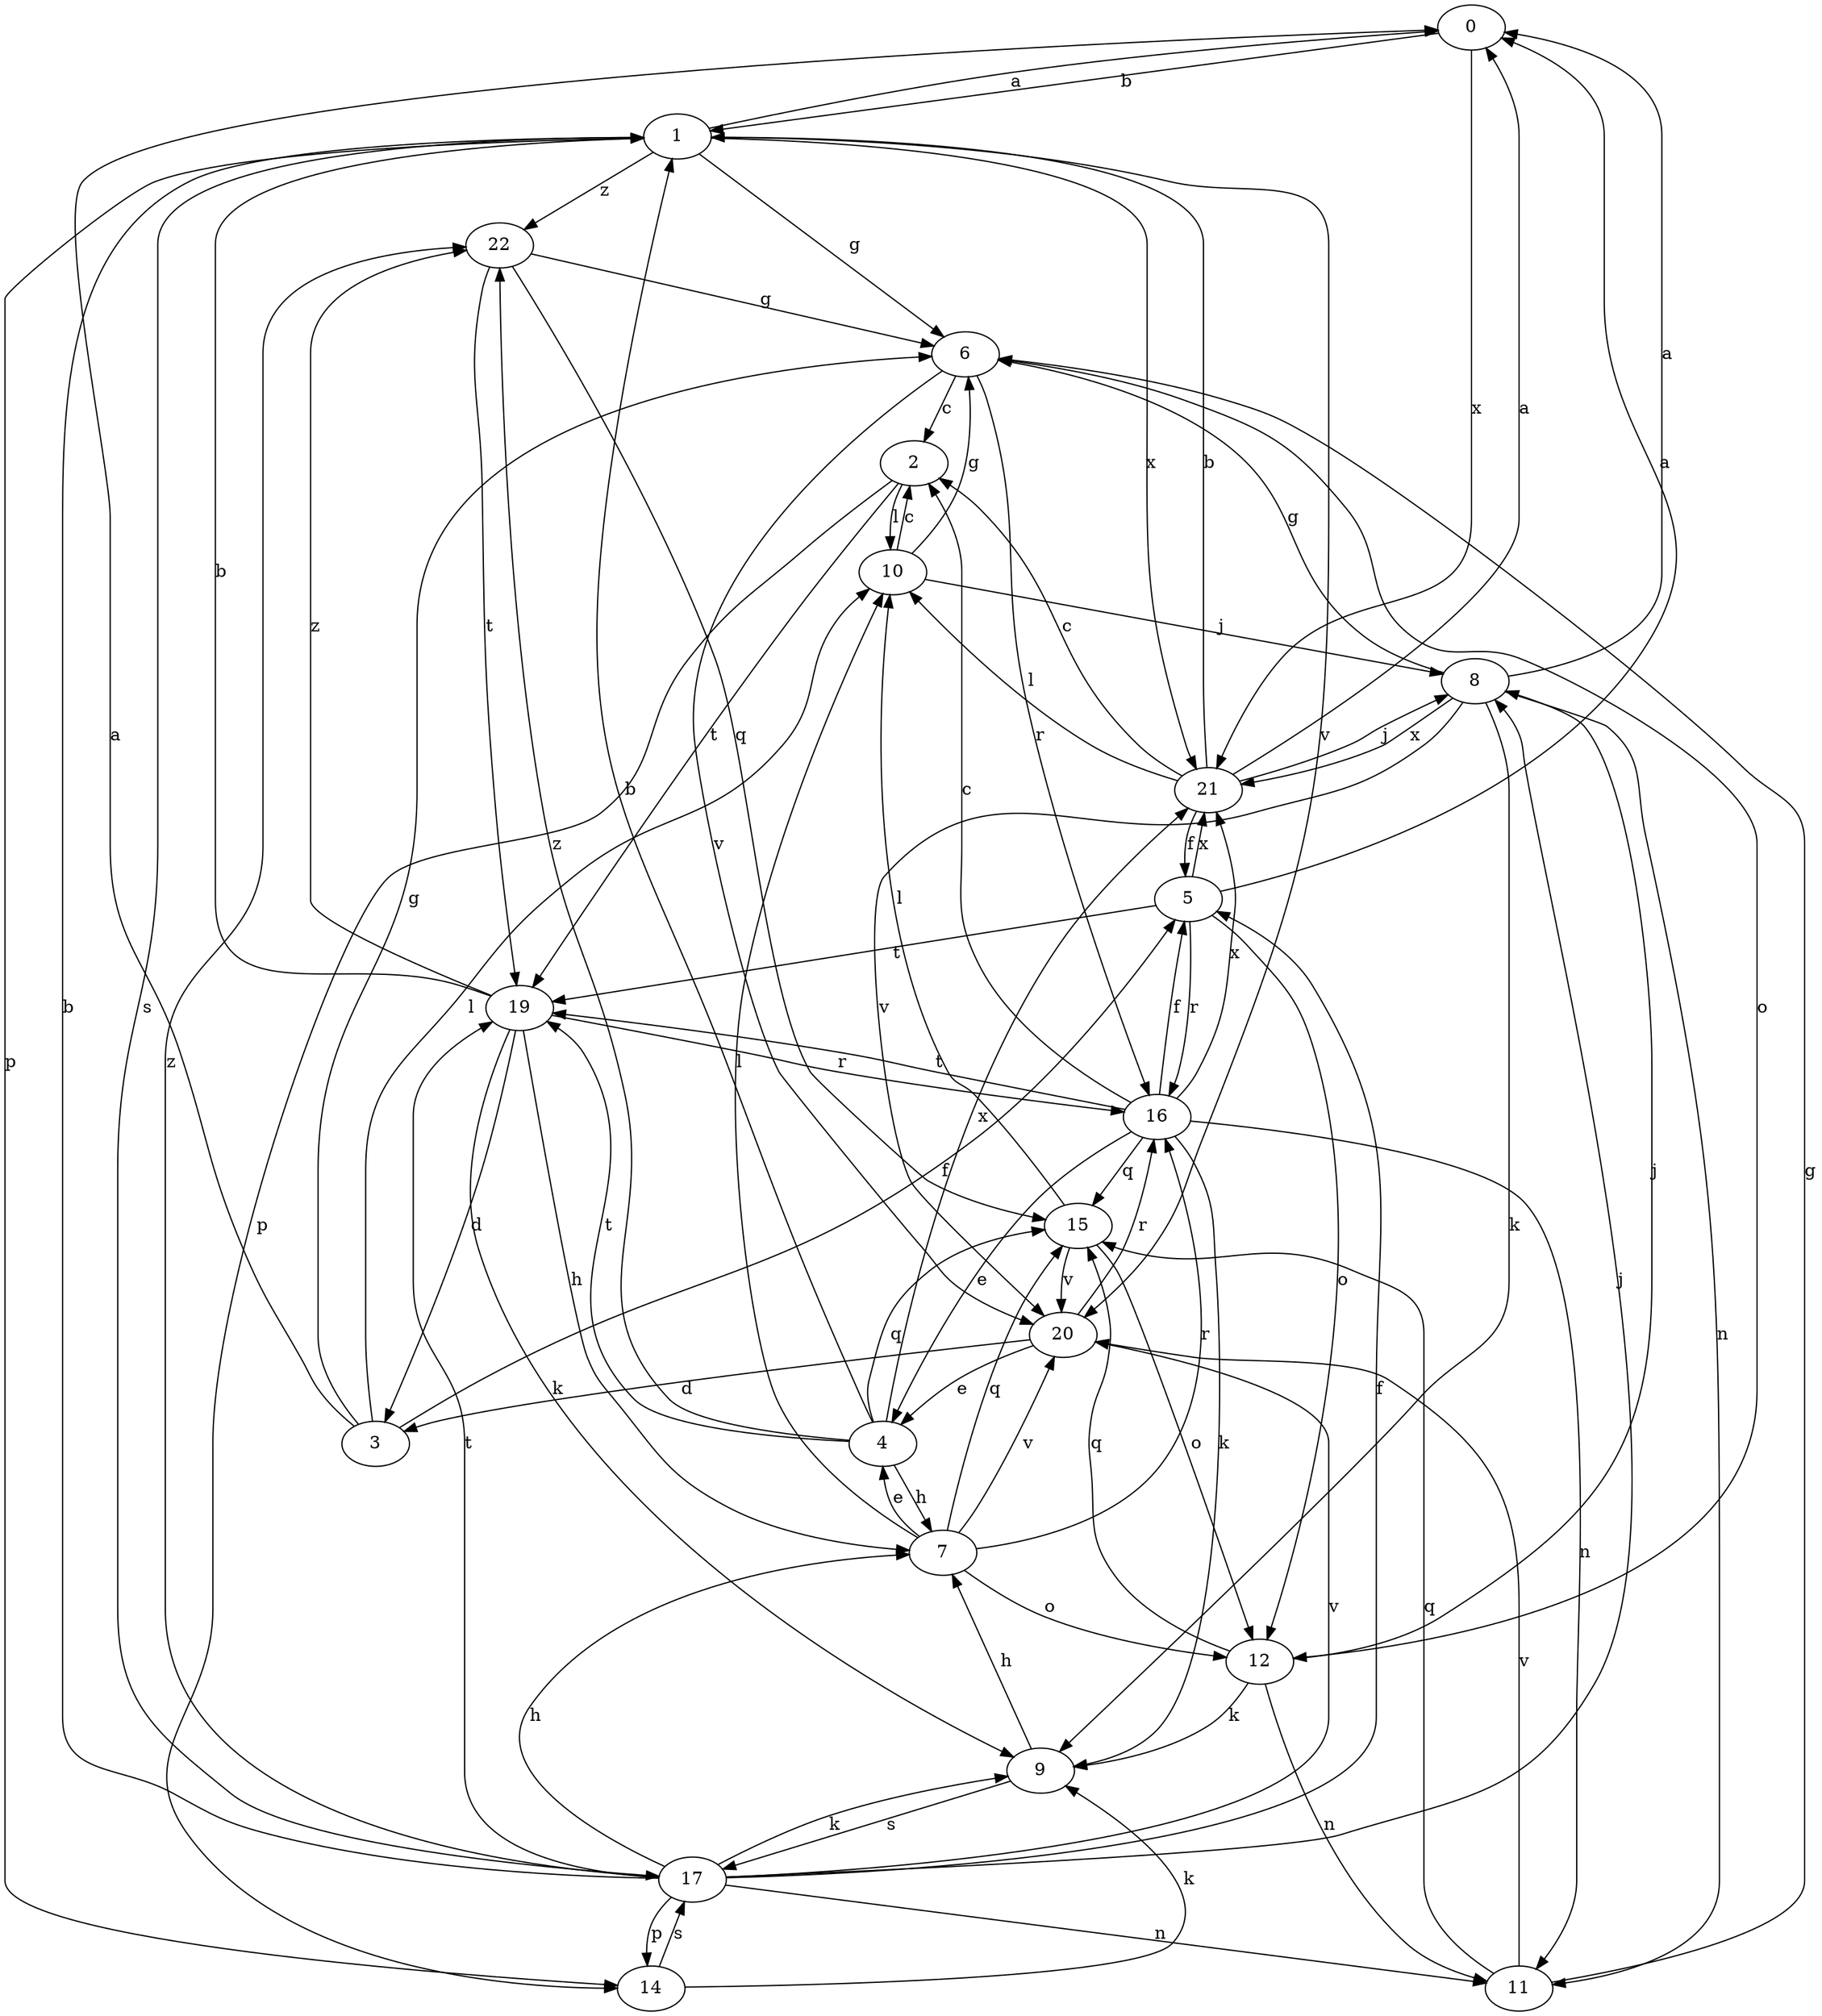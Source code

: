 strict digraph  {
0;
1;
2;
3;
4;
5;
6;
7;
8;
9;
10;
11;
12;
14;
15;
16;
17;
19;
20;
21;
22;
0 -> 1  [label=b];
0 -> 21  [label=x];
1 -> 0  [label=a];
1 -> 6  [label=g];
1 -> 14  [label=p];
1 -> 17  [label=s];
1 -> 20  [label=v];
1 -> 21  [label=x];
1 -> 22  [label=z];
2 -> 10  [label=l];
2 -> 14  [label=p];
2 -> 19  [label=t];
3 -> 0  [label=a];
3 -> 5  [label=f];
3 -> 6  [label=g];
3 -> 10  [label=l];
4 -> 1  [label=b];
4 -> 7  [label=h];
4 -> 15  [label=q];
4 -> 19  [label=t];
4 -> 21  [label=x];
4 -> 22  [label=z];
5 -> 0  [label=a];
5 -> 12  [label=o];
5 -> 16  [label=r];
5 -> 19  [label=t];
5 -> 21  [label=x];
6 -> 2  [label=c];
6 -> 12  [label=o];
6 -> 16  [label=r];
6 -> 20  [label=v];
7 -> 4  [label=e];
7 -> 10  [label=l];
7 -> 12  [label=o];
7 -> 15  [label=q];
7 -> 16  [label=r];
7 -> 20  [label=v];
8 -> 0  [label=a];
8 -> 6  [label=g];
8 -> 9  [label=k];
8 -> 11  [label=n];
8 -> 20  [label=v];
8 -> 21  [label=x];
9 -> 7  [label=h];
9 -> 17  [label=s];
10 -> 2  [label=c];
10 -> 6  [label=g];
10 -> 8  [label=j];
11 -> 6  [label=g];
11 -> 15  [label=q];
11 -> 20  [label=v];
12 -> 8  [label=j];
12 -> 9  [label=k];
12 -> 11  [label=n];
12 -> 15  [label=q];
14 -> 9  [label=k];
14 -> 17  [label=s];
15 -> 10  [label=l];
15 -> 12  [label=o];
15 -> 20  [label=v];
16 -> 2  [label=c];
16 -> 4  [label=e];
16 -> 5  [label=f];
16 -> 9  [label=k];
16 -> 11  [label=n];
16 -> 15  [label=q];
16 -> 19  [label=t];
16 -> 21  [label=x];
17 -> 1  [label=b];
17 -> 5  [label=f];
17 -> 7  [label=h];
17 -> 8  [label=j];
17 -> 9  [label=k];
17 -> 11  [label=n];
17 -> 14  [label=p];
17 -> 19  [label=t];
17 -> 20  [label=v];
17 -> 22  [label=z];
19 -> 1  [label=b];
19 -> 3  [label=d];
19 -> 7  [label=h];
19 -> 9  [label=k];
19 -> 16  [label=r];
19 -> 22  [label=z];
20 -> 3  [label=d];
20 -> 4  [label=e];
20 -> 16  [label=r];
21 -> 0  [label=a];
21 -> 1  [label=b];
21 -> 2  [label=c];
21 -> 5  [label=f];
21 -> 8  [label=j];
21 -> 10  [label=l];
22 -> 6  [label=g];
22 -> 15  [label=q];
22 -> 19  [label=t];
}
